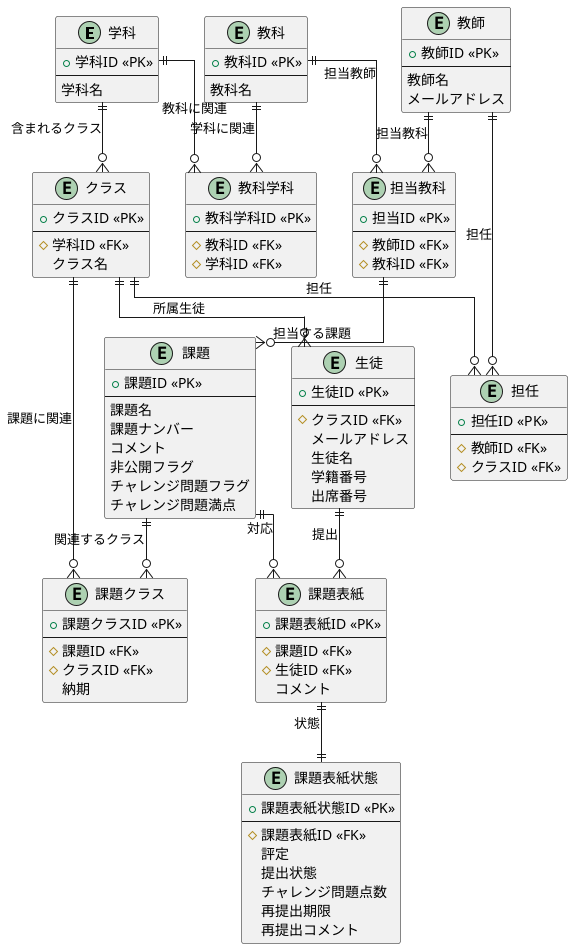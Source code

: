 @startuml ScholorSync

entity "学科" as department {
  + 学科ID <<PK>>
  --
  学科名
}

entity "クラス" as school_class {
  + クラスID <<PK>>
  --
  # 学科ID <<FK>>
  クラス名
}

entity "生徒" as student {
  + 生徒ID <<PK>>
  --
  # クラスID <<FK>>
  メールアドレス
  生徒名
  学籍番号
  出席番号
}

entity "教師" as teacher {
  + 教師ID <<PK>>
  --
  教師名
  メールアドレス
}

entity "担任" as class_teacher {
  + 担任ID <<PK>>
  --
  # 教師ID <<FK>>
  # クラスID <<FK>>
}

entity "教科" as subject {
  + 教科ID <<PK>>
  --
  教科名
}

entity "担当教科" as teacher_subject {
  + 担当ID <<PK>>
  --
  # 教師ID <<FK>>
  # 教科ID <<FK>>
}

entity "課題" as issue {
  + 課題ID <<PK>>
  --
  課題名
  課題ナンバー
  コメント
  非公開フラグ
  チャレンジ問題フラグ
  チャレンジ問題満点
}

entity "課題表紙" as issueCover {
  + 課題表紙ID <<PK>>
  --
  # 課題ID <<FK>>
  # 生徒ID <<FK>>
  コメント
}

entity "課題表紙状態" as issueCoverStatus {
  + 課題表紙状態ID <<PK>>
  --
  # 課題表紙ID <<FK>>
  評定
  提出状態
  チャレンジ問題点数
  再提出期限
  再提出コメント
}

' 新しく追加されたエンティティ
entity "教科学科" as subject_department {
  + 教科学科ID <<PK>>
  --
  # 教科ID <<FK>>
  # 学科ID <<FK>>
}

entity "課題クラス" as issue_class {
  + 課題クラスID <<PK>>
  --
  # 課題ID <<FK>>
  # クラスID <<FK>>
  納期
}

' エンティティ間の関係
department ||--o{ school_class : 含まれるクラス
department ||--o{ subject_department : 教科に関連

school_class ||--o{ student : 所属生徒
school_class ||--o{ class_teacher : 担任
school_class ||--o{ issue_class : 課題に関連

teacher ||--o{ class_teacher : 担任
teacher ||--o{ teacher_subject : 担当教科

subject ||--o{ teacher_subject : 担当教師
subject ||--o{ subject_department : 学科に関連

teacher_subject ||--o{ issue : 担当する課題

issue ||--o{ issueCover : 対応
issue ||--o{ issue_class : 関連するクラス

student ||--o{ issueCover : 提出

issueCover ||--|| issueCoverStatus : 状態

' 線種を直交線に設定
skinparam Linetype ortho

@enduml
